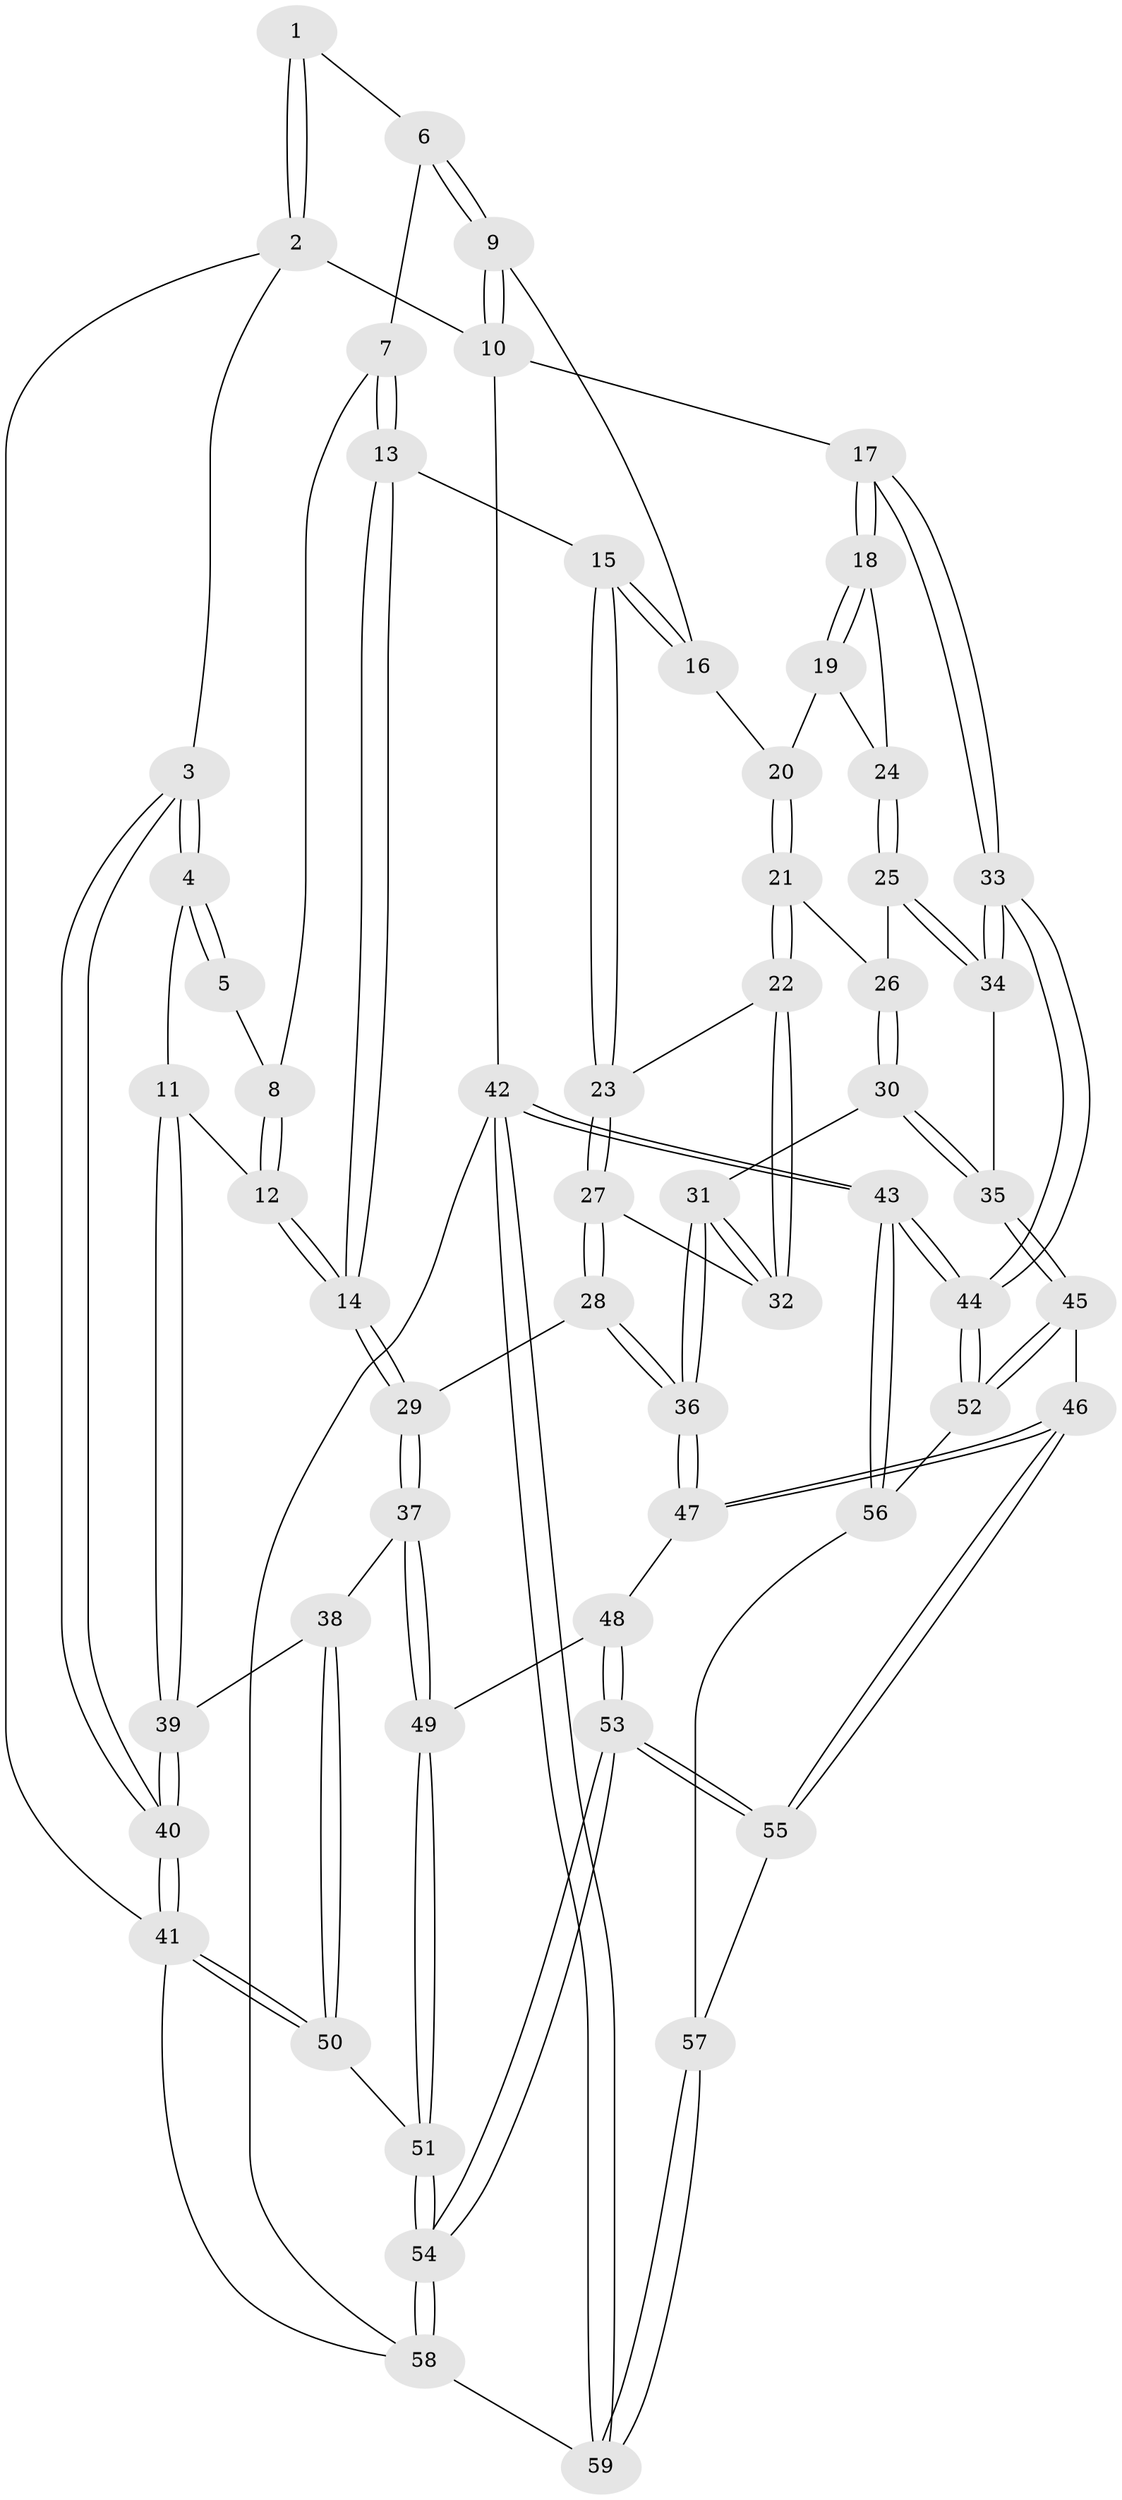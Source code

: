 // coarse degree distribution, {2: 0.15789473684210525, 5: 0.10526315789473684, 4: 0.5263157894736842, 3: 0.21052631578947367}
// Generated by graph-tools (version 1.1) at 2025/38/03/04/25 23:38:23]
// undirected, 59 vertices, 144 edges
graph export_dot {
  node [color=gray90,style=filled];
  1 [pos="+0.471864996484837+0"];
  2 [pos="+0+0"];
  3 [pos="+0.03974315172035458+0.24337616648033766"];
  4 [pos="+0.08918523972194178+0.25566000999447536"];
  5 [pos="+0.3784066496127751+0"];
  6 [pos="+0.5080043259806974+0"];
  7 [pos="+0.5084570458346471+0.01599747999557068"];
  8 [pos="+0.3648569786318399+0.07255470499416837"];
  9 [pos="+0.8983792082820372+0"];
  10 [pos="+1+0"];
  11 [pos="+0.10878047466189027+0.2618036314727868"];
  12 [pos="+0.223300535519962+0.2951356295519602"];
  13 [pos="+0.5329694326981225+0.1771438647831706"];
  14 [pos="+0.26386977600615064+0.3128204625167949"];
  15 [pos="+0.550128629754191+0.18192070516674247"];
  16 [pos="+0.7629469497089271+0.09464236186594432"];
  17 [pos="+1+0.16956524647525234"];
  18 [pos="+1+0.20226587820155403"];
  19 [pos="+0.7963473468634986+0.13706872644967488"];
  20 [pos="+0.7732068972271968+0.11921625104708541"];
  21 [pos="+0.7625841614869163+0.2911539351056573"];
  22 [pos="+0.6760569343445938+0.3115917177801874"];
  23 [pos="+0.5947089581407954+0.2473946390182911"];
  24 [pos="+0.9158367995626087+0.25921528629378165"];
  25 [pos="+0.8601293618089576+0.32554092360922726"];
  26 [pos="+0.7797288513653898+0.30358408832393685"];
  27 [pos="+0.5595139772946753+0.3980229243029467"];
  28 [pos="+0.41969836836150215+0.4851201721063781"];
  29 [pos="+0.3406350670733854+0.425864257922496"];
  30 [pos="+0.7364770182557577+0.4981915207206921"];
  31 [pos="+0.7018487116760332+0.4707606787914273"];
  32 [pos="+0.6635566820305464+0.397091291096709"];
  33 [pos="+1+0.5942721446100717"];
  34 [pos="+0.9200941962600022+0.5258716267808681"];
  35 [pos="+0.7644016729183687+0.5339344608686385"];
  36 [pos="+0.4338311700486053+0.5055497944153539"];
  37 [pos="+0.2398526746050479+0.6317973980056644"];
  38 [pos="+0.20187102364840548+0.6343394694012482"];
  39 [pos="+0.19133455822823645+0.6308934608794639"];
  40 [pos="+0+0.5850967909958416"];
  41 [pos="+0+0.8210604764502653"];
  42 [pos="+1+1"];
  43 [pos="+1+1"];
  44 [pos="+1+0.7302656463177624"];
  45 [pos="+0.6450901945481531+0.6831612095206474"];
  46 [pos="+0.5400436058368997+0.700450665506232"];
  47 [pos="+0.43674692884610616+0.5130300841442205"];
  48 [pos="+0.2871963242308272+0.7176840138080856"];
  49 [pos="+0.2736885113188415+0.7142735595242138"];
  50 [pos="+0.0960071386799612+0.8198846014499994"];
  51 [pos="+0.12813924228428014+0.8239858020286479"];
  52 [pos="+0.7679180539715892+0.7871670113445"];
  53 [pos="+0.4680988895788791+0.8267614439810063"];
  54 [pos="+0.41122017512142894+1"];
  55 [pos="+0.4749371425439263+0.8184017523460072"];
  56 [pos="+0.7542206294928488+0.8523012512751763"];
  57 [pos="+0.73071772211516+0.9004571063979266"];
  58 [pos="+0.4264511895205252+1"];
  59 [pos="+0.7204887014067207+1"];
  1 -- 2;
  1 -- 2;
  1 -- 6;
  2 -- 3;
  2 -- 10;
  2 -- 41;
  3 -- 4;
  3 -- 4;
  3 -- 40;
  3 -- 40;
  4 -- 5;
  4 -- 5;
  4 -- 11;
  5 -- 8;
  6 -- 7;
  6 -- 9;
  6 -- 9;
  7 -- 8;
  7 -- 13;
  7 -- 13;
  8 -- 12;
  8 -- 12;
  9 -- 10;
  9 -- 10;
  9 -- 16;
  10 -- 17;
  10 -- 42;
  11 -- 12;
  11 -- 39;
  11 -- 39;
  12 -- 14;
  12 -- 14;
  13 -- 14;
  13 -- 14;
  13 -- 15;
  14 -- 29;
  14 -- 29;
  15 -- 16;
  15 -- 16;
  15 -- 23;
  15 -- 23;
  16 -- 20;
  17 -- 18;
  17 -- 18;
  17 -- 33;
  17 -- 33;
  18 -- 19;
  18 -- 19;
  18 -- 24;
  19 -- 20;
  19 -- 24;
  20 -- 21;
  20 -- 21;
  21 -- 22;
  21 -- 22;
  21 -- 26;
  22 -- 23;
  22 -- 32;
  22 -- 32;
  23 -- 27;
  23 -- 27;
  24 -- 25;
  24 -- 25;
  25 -- 26;
  25 -- 34;
  25 -- 34;
  26 -- 30;
  26 -- 30;
  27 -- 28;
  27 -- 28;
  27 -- 32;
  28 -- 29;
  28 -- 36;
  28 -- 36;
  29 -- 37;
  29 -- 37;
  30 -- 31;
  30 -- 35;
  30 -- 35;
  31 -- 32;
  31 -- 32;
  31 -- 36;
  31 -- 36;
  33 -- 34;
  33 -- 34;
  33 -- 44;
  33 -- 44;
  34 -- 35;
  35 -- 45;
  35 -- 45;
  36 -- 47;
  36 -- 47;
  37 -- 38;
  37 -- 49;
  37 -- 49;
  38 -- 39;
  38 -- 50;
  38 -- 50;
  39 -- 40;
  39 -- 40;
  40 -- 41;
  40 -- 41;
  41 -- 50;
  41 -- 50;
  41 -- 58;
  42 -- 43;
  42 -- 43;
  42 -- 59;
  42 -- 59;
  42 -- 58;
  43 -- 44;
  43 -- 44;
  43 -- 56;
  43 -- 56;
  44 -- 52;
  44 -- 52;
  45 -- 46;
  45 -- 52;
  45 -- 52;
  46 -- 47;
  46 -- 47;
  46 -- 55;
  46 -- 55;
  47 -- 48;
  48 -- 49;
  48 -- 53;
  48 -- 53;
  49 -- 51;
  49 -- 51;
  50 -- 51;
  51 -- 54;
  51 -- 54;
  52 -- 56;
  53 -- 54;
  53 -- 54;
  53 -- 55;
  53 -- 55;
  54 -- 58;
  54 -- 58;
  55 -- 57;
  56 -- 57;
  57 -- 59;
  57 -- 59;
  58 -- 59;
}
